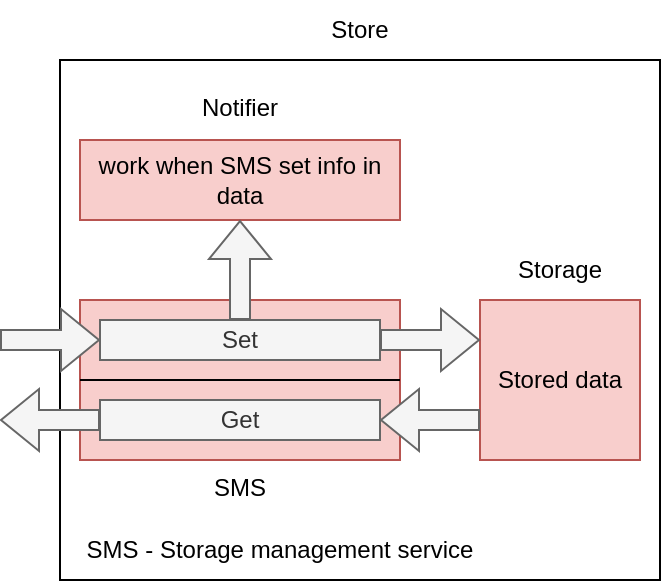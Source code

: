 <mxfile version="20.2.8" type="device"><diagram id="ppDqaPFhTyF6ghYtiAZB" name="Страница 1"><mxGraphModel dx="1809" dy="530" grid="1" gridSize="10" guides="1" tooltips="1" connect="1" arrows="1" fold="1" page="1" pageScale="1" pageWidth="827" pageHeight="1169" math="0" shadow="0"><root><mxCell id="0"/><mxCell id="1" parent="0"/><mxCell id="jBlc6B2gw5zWSlToNXt9-25" value="" style="rounded=0;whiteSpace=wrap;html=1;" vertex="1" parent="1"><mxGeometry x="-130" y="150" width="300" height="260" as="geometry"/></mxCell><mxCell id="jBlc6B2gw5zWSlToNXt9-21" value="" style="group" vertex="1" connectable="0" parent="1"><mxGeometry x="80" y="240" width="80" height="110" as="geometry"/></mxCell><mxCell id="jBlc6B2gw5zWSlToNXt9-5" value="Stored data" style="rounded=0;whiteSpace=wrap;html=1;fillColor=#f8cecc;strokeColor=#b85450;" vertex="1" parent="jBlc6B2gw5zWSlToNXt9-21"><mxGeometry y="30" width="80" height="80" as="geometry"/></mxCell><mxCell id="jBlc6B2gw5zWSlToNXt9-19" value="Storage" style="text;html=1;strokeColor=none;fillColor=none;align=center;verticalAlign=middle;whiteSpace=wrap;rounded=0;" vertex="1" parent="jBlc6B2gw5zWSlToNXt9-21"><mxGeometry width="80" height="30" as="geometry"/></mxCell><mxCell id="jBlc6B2gw5zWSlToNXt9-22" value="" style="group;" vertex="1" connectable="0" parent="1"><mxGeometry x="-120" y="160" width="160" height="70" as="geometry"/></mxCell><mxCell id="jBlc6B2gw5zWSlToNXt9-9" value="work when SMS set info in data " style="rounded=0;whiteSpace=wrap;html=1;fillColor=#f8cecc;strokeColor=#b85450;" vertex="1" parent="jBlc6B2gw5zWSlToNXt9-22"><mxGeometry y="30" width="160" height="40" as="geometry"/></mxCell><mxCell id="jBlc6B2gw5zWSlToNXt9-18" value="Notifier" style="text;whiteSpace=wrap;html=1;align=center;" vertex="1" parent="jBlc6B2gw5zWSlToNXt9-22"><mxGeometry width="160" height="30" as="geometry"/></mxCell><mxCell id="jBlc6B2gw5zWSlToNXt9-30" value="SMS - Storage management service" style="text;html=1;strokeColor=none;fillColor=none;align=center;verticalAlign=middle;whiteSpace=wrap;rounded=0;" vertex="1" parent="1"><mxGeometry x="-130" y="380" width="220" height="30" as="geometry"/></mxCell><mxCell id="jBlc6B2gw5zWSlToNXt9-32" value="Store" style="text;html=1;strokeColor=none;fillColor=none;align=center;verticalAlign=middle;whiteSpace=wrap;rounded=0;" vertex="1" parent="1"><mxGeometry x="-130" y="120" width="300" height="30" as="geometry"/></mxCell><mxCell id="jBlc6B2gw5zWSlToNXt9-13" value="SMS" style="text;whiteSpace=wrap;html=1;align=center;" vertex="1" parent="1"><mxGeometry x="-120" y="350" width="160" height="40" as="geometry"/></mxCell><mxCell id="jBlc6B2gw5zWSlToNXt9-20" value="" style="group;fillColor=#f8cecc;strokeColor=#b85450;" vertex="1" connectable="0" parent="1"><mxGeometry x="-120" y="270" width="160" height="80" as="geometry"/></mxCell><mxCell id="jBlc6B2gw5zWSlToNXt9-2" value="" style="rounded=0;whiteSpace=wrap;html=1;fillColor=#f8cecc;strokeColor=#b85450;" vertex="1" parent="jBlc6B2gw5zWSlToNXt9-20"><mxGeometry width="160" height="80" as="geometry"/></mxCell><mxCell id="jBlc6B2gw5zWSlToNXt9-11" value="" style="endArrow=none;html=1;rounded=0;entryX=1;entryY=0.5;entryDx=0;entryDy=0;exitX=0;exitY=0.5;exitDx=0;exitDy=0;" edge="1" parent="jBlc6B2gw5zWSlToNXt9-20" source="jBlc6B2gw5zWSlToNXt9-2" target="jBlc6B2gw5zWSlToNXt9-2"><mxGeometry width="50" height="50" relative="1" as="geometry"><mxPoint x="-90" y="140" as="sourcePoint"/><mxPoint x="-40" y="90" as="targetPoint"/></mxGeometry></mxCell><mxCell id="jBlc6B2gw5zWSlToNXt9-12" value="Set" style="rounded=0;whiteSpace=wrap;html=1;fillColor=#f5f5f5;strokeColor=#666666;fontColor=#333333;" vertex="1" parent="jBlc6B2gw5zWSlToNXt9-20"><mxGeometry x="10" y="10" width="140" height="20" as="geometry"/></mxCell><mxCell id="jBlc6B2gw5zWSlToNXt9-14" value="Get" style="rounded=0;whiteSpace=wrap;html=1;fillColor=#f5f5f5;strokeColor=#666666;fontColor=#333333;" vertex="1" parent="jBlc6B2gw5zWSlToNXt9-20"><mxGeometry x="10" y="50" width="140" height="20" as="geometry"/></mxCell><mxCell id="jBlc6B2gw5zWSlToNXt9-28" value="" style="shape=flexArrow;endArrow=classic;html=1;rounded=0;fillColor=#f5f5f5;strokeColor=#666666;exitX=0;exitY=0.5;exitDx=0;exitDy=0;" edge="1" parent="jBlc6B2gw5zWSlToNXt9-20" source="jBlc6B2gw5zWSlToNXt9-14"><mxGeometry width="50" height="50" relative="1" as="geometry"><mxPoint x="-90" y="50" as="sourcePoint"/><mxPoint x="-40" y="60" as="targetPoint"/></mxGeometry></mxCell><mxCell id="jBlc6B2gw5zWSlToNXt9-29" value="" style="shape=flexArrow;endArrow=classic;html=1;rounded=0;fillColor=#f5f5f5;strokeColor=#666666;entryX=0;entryY=0.5;entryDx=0;entryDy=0;" edge="1" parent="1" target="jBlc6B2gw5zWSlToNXt9-12"><mxGeometry width="50" height="50" relative="1" as="geometry"><mxPoint x="-160" y="290" as="sourcePoint"/><mxPoint x="-170" y="294.83" as="targetPoint"/></mxGeometry></mxCell><mxCell id="jBlc6B2gw5zWSlToNXt9-7" value="" style="shape=flexArrow;endArrow=classic;html=1;rounded=0;entryX=1;entryY=0.5;entryDx=0;entryDy=0;fillColor=#f5f5f5;strokeColor=#666666;" edge="1" parent="1" target="jBlc6B2gw5zWSlToNXt9-14"><mxGeometry width="50" height="50" relative="1" as="geometry"><mxPoint x="80" y="330" as="sourcePoint"/><mxPoint x="40" y="330" as="targetPoint"/></mxGeometry></mxCell><mxCell id="jBlc6B2gw5zWSlToNXt9-6" value="" style="shape=flexArrow;endArrow=classic;html=1;rounded=0;exitX=1;exitY=0.5;exitDx=0;exitDy=0;entryX=0;entryY=0.25;entryDx=0;entryDy=0;fillColor=#f5f5f5;strokeColor=#666666;" edge="1" parent="1" source="jBlc6B2gw5zWSlToNXt9-12" target="jBlc6B2gw5zWSlToNXt9-5"><mxGeometry width="50" height="50" relative="1" as="geometry"><mxPoint x="20" y="350" as="sourcePoint"/><mxPoint x="70" y="300" as="targetPoint"/></mxGeometry></mxCell><mxCell id="jBlc6B2gw5zWSlToNXt9-15" value="" style="shape=flexArrow;endArrow=classic;html=1;rounded=0;exitX=0.5;exitY=0;exitDx=0;exitDy=0;entryX=0.5;entryY=1;entryDx=0;entryDy=0;fillColor=#f5f5f5;strokeColor=#666666;" edge="1" parent="1" source="jBlc6B2gw5zWSlToNXt9-12" target="jBlc6B2gw5zWSlToNXt9-9"><mxGeometry width="50" height="50" relative="1" as="geometry"><mxPoint x="150" y="260" as="sourcePoint"/><mxPoint x="200" y="210" as="targetPoint"/></mxGeometry></mxCell></root></mxGraphModel></diagram></mxfile>
